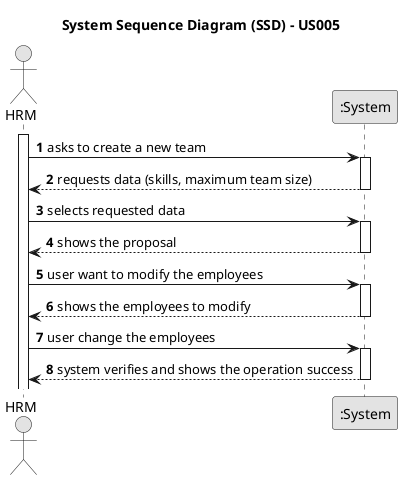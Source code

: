 @startuml
skinparam monochrome true
skinparam packageStyle rectangle
skinparam shadowing false

title System Sequence Diagram (SSD) - US005

autonumber

actor "HRM" as HRM
participant ":System" as System

activate HRM

    HRM -> System : asks to create a new team
    activate System

        System --> HRM : requests data (skills, maximum team size)
    deactivate System

    HRM -> System : selects requested data
    activate System

        System --> HRM : shows the proposal
    deactivate System

    HRM -> System : user want to modify the employees
    activate System

        System --> HRM : shows the employees to modify
    deactivate System

    HRM -> System : user change the employees
    activate System

    System --> HRM : system verifies and shows the operation success
    deactivate System


@enduml